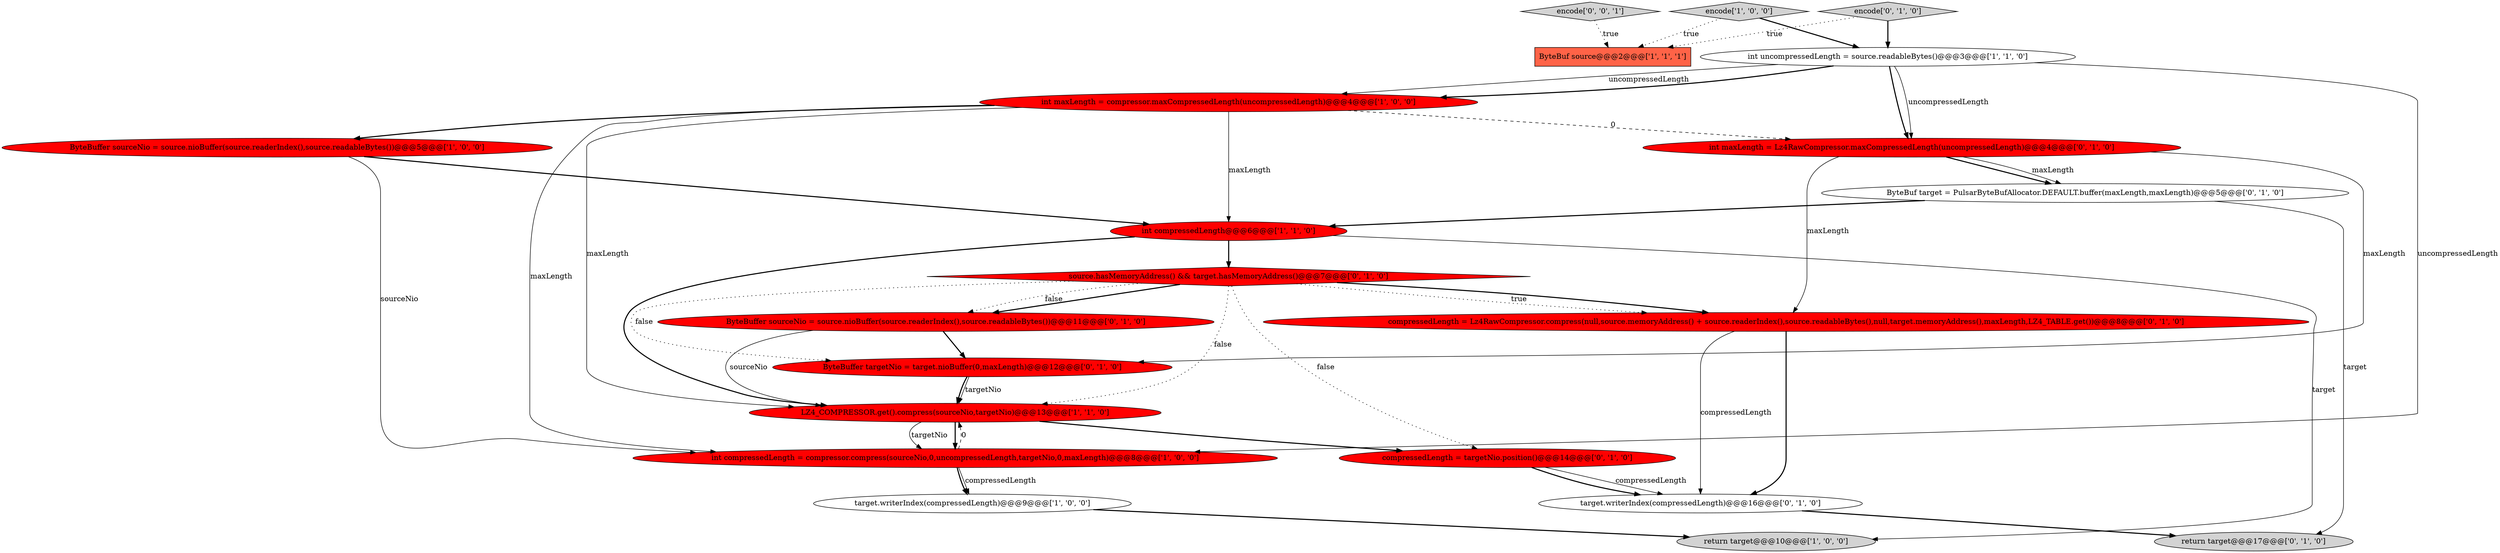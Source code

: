 digraph {
0 [style = filled, label = "ByteBuffer sourceNio = source.nioBuffer(source.readerIndex(),source.readableBytes())@@@5@@@['1', '0', '0']", fillcolor = red, shape = ellipse image = "AAA1AAABBB1BBB"];
17 [style = filled, label = "return target@@@17@@@['0', '1', '0']", fillcolor = lightgray, shape = ellipse image = "AAA0AAABBB2BBB"];
7 [style = filled, label = "LZ4_COMPRESSOR.get().compress(sourceNio,targetNio)@@@13@@@['1', '1', '0']", fillcolor = red, shape = ellipse image = "AAA1AAABBB1BBB"];
15 [style = filled, label = "ByteBuffer targetNio = target.nioBuffer(0,maxLength)@@@12@@@['0', '1', '0']", fillcolor = red, shape = ellipse image = "AAA1AAABBB2BBB"];
8 [style = filled, label = "int maxLength = compressor.maxCompressedLength(uncompressedLength)@@@4@@@['1', '0', '0']", fillcolor = red, shape = ellipse image = "AAA1AAABBB1BBB"];
20 [style = filled, label = "encode['0', '0', '1']", fillcolor = lightgray, shape = diamond image = "AAA0AAABBB3BBB"];
6 [style = filled, label = "encode['1', '0', '0']", fillcolor = lightgray, shape = diamond image = "AAA0AAABBB1BBB"];
12 [style = filled, label = "ByteBuffer sourceNio = source.nioBuffer(source.readerIndex(),source.readableBytes())@@@11@@@['0', '1', '0']", fillcolor = red, shape = ellipse image = "AAA1AAABBB2BBB"];
2 [style = filled, label = "int uncompressedLength = source.readableBytes()@@@3@@@['1', '1', '0']", fillcolor = white, shape = ellipse image = "AAA0AAABBB1BBB"];
4 [style = filled, label = "ByteBuf source@@@2@@@['1', '1', '1']", fillcolor = tomato, shape = box image = "AAA0AAABBB1BBB"];
16 [style = filled, label = "target.writerIndex(compressedLength)@@@16@@@['0', '1', '0']", fillcolor = white, shape = ellipse image = "AAA0AAABBB2BBB"];
1 [style = filled, label = "target.writerIndex(compressedLength)@@@9@@@['1', '0', '0']", fillcolor = white, shape = ellipse image = "AAA0AAABBB1BBB"];
19 [style = filled, label = "int maxLength = Lz4RawCompressor.maxCompressedLength(uncompressedLength)@@@4@@@['0', '1', '0']", fillcolor = red, shape = ellipse image = "AAA1AAABBB2BBB"];
14 [style = filled, label = "ByteBuf target = PulsarByteBufAllocator.DEFAULT.buffer(maxLength,maxLength)@@@5@@@['0', '1', '0']", fillcolor = white, shape = ellipse image = "AAA0AAABBB2BBB"];
11 [style = filled, label = "compressedLength = targetNio.position()@@@14@@@['0', '1', '0']", fillcolor = red, shape = ellipse image = "AAA1AAABBB2BBB"];
9 [style = filled, label = "int compressedLength@@@6@@@['1', '1', '0']", fillcolor = red, shape = ellipse image = "AAA1AAABBB1BBB"];
10 [style = filled, label = "compressedLength = Lz4RawCompressor.compress(null,source.memoryAddress() + source.readerIndex(),source.readableBytes(),null,target.memoryAddress(),maxLength,LZ4_TABLE.get())@@@8@@@['0', '1', '0']", fillcolor = red, shape = ellipse image = "AAA1AAABBB2BBB"];
5 [style = filled, label = "int compressedLength = compressor.compress(sourceNio,0,uncompressedLength,targetNio,0,maxLength)@@@8@@@['1', '0', '0']", fillcolor = red, shape = ellipse image = "AAA1AAABBB1BBB"];
18 [style = filled, label = "encode['0', '1', '0']", fillcolor = lightgray, shape = diamond image = "AAA0AAABBB2BBB"];
3 [style = filled, label = "return target@@@10@@@['1', '0', '0']", fillcolor = lightgray, shape = ellipse image = "AAA0AAABBB1BBB"];
13 [style = filled, label = "source.hasMemoryAddress() && target.hasMemoryAddress()@@@7@@@['0', '1', '0']", fillcolor = red, shape = diamond image = "AAA1AAABBB2BBB"];
2->5 [style = solid, label="uncompressedLength"];
13->10 [style = bold, label=""];
11->16 [style = bold, label=""];
8->19 [style = dashed, label="0"];
0->9 [style = bold, label=""];
2->19 [style = bold, label=""];
7->11 [style = bold, label=""];
15->7 [style = bold, label=""];
0->5 [style = solid, label="sourceNio"];
14->17 [style = solid, label="target"];
10->16 [style = solid, label="compressedLength"];
13->15 [style = dotted, label="false"];
11->16 [style = solid, label="compressedLength"];
19->15 [style = solid, label="maxLength"];
12->15 [style = bold, label=""];
1->3 [style = bold, label=""];
13->11 [style = dotted, label="false"];
9->3 [style = solid, label="target"];
8->5 [style = solid, label="maxLength"];
16->17 [style = bold, label=""];
18->2 [style = bold, label=""];
2->19 [style = solid, label="uncompressedLength"];
9->7 [style = bold, label=""];
13->10 [style = dotted, label="true"];
8->7 [style = solid, label="maxLength"];
7->5 [style = solid, label="targetNio"];
6->2 [style = bold, label=""];
8->0 [style = bold, label=""];
5->1 [style = bold, label=""];
7->5 [style = bold, label=""];
13->12 [style = bold, label=""];
19->14 [style = bold, label=""];
10->16 [style = bold, label=""];
6->4 [style = dotted, label="true"];
20->4 [style = dotted, label="true"];
13->12 [style = dotted, label="false"];
19->14 [style = solid, label="maxLength"];
9->13 [style = bold, label=""];
14->9 [style = bold, label=""];
8->9 [style = solid, label="maxLength"];
18->4 [style = dotted, label="true"];
5->7 [style = dashed, label="0"];
2->8 [style = solid, label="uncompressedLength"];
19->10 [style = solid, label="maxLength"];
12->7 [style = solid, label="sourceNio"];
13->7 [style = dotted, label="false"];
2->8 [style = bold, label=""];
5->1 [style = solid, label="compressedLength"];
15->7 [style = solid, label="targetNio"];
}
